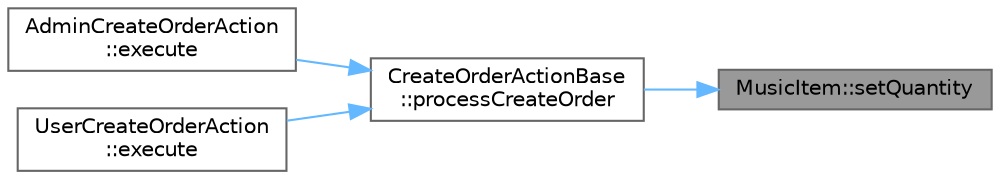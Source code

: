 digraph "MusicItem::setQuantity"
{
 // LATEX_PDF_SIZE
  bgcolor="transparent";
  edge [fontname=Helvetica,fontsize=10,labelfontname=Helvetica,labelfontsize=10];
  node [fontname=Helvetica,fontsize=10,shape=box,height=0.2,width=0.4];
  rankdir="RL";
  Node1 [id="Node000001",label="MusicItem::setQuantity",height=0.2,width=0.4,color="gray40", fillcolor="grey60", style="filled", fontcolor="black",tooltip="Cập nhật số lượng mặt hàng có sẵn trong kho."];
  Node1 -> Node2 [id="edge1_Node000001_Node000002",dir="back",color="steelblue1",style="solid",tooltip=" "];
  Node2 [id="Node000002",label="CreateOrderActionBase\l::processCreateOrder",height=0.2,width=0.4,color="grey40", fillcolor="white", style="filled",URL="$class_create_order_action_base.html#a6550ade5c4ef4620b70e46e31ee7cb24",tooltip="Phương thức xử lý việc tạo đơn hàng cho một khách hàng cụ thể."];
  Node2 -> Node3 [id="edge2_Node000002_Node000003",dir="back",color="steelblue1",style="solid",tooltip=" "];
  Node3 [id="Node000003",label="AdminCreateOrderAction\l::execute",height=0.2,width=0.4,color="grey40", fillcolor="white", style="filled",URL="$class_admin_create_order_action.html#a18315096a71acac2ca2f042ca71b7c12",tooltip="Thực thi hành động tạo đơn hàng mới. Ghi đè phương thức execute từ giao diện IMenuAction."];
  Node2 -> Node4 [id="edge3_Node000002_Node000004",dir="back",color="steelblue1",style="solid",tooltip=" "];
  Node4 [id="Node000004",label="UserCreateOrderAction\l::execute",height=0.2,width=0.4,color="grey40", fillcolor="white", style="filled",URL="$class_user_create_order_action.html#a97e9674fca14af2f2cd99444006e1f49",tooltip="Thực thi hành động tạo đơn hàng mới. Ghi đè phương thức execute từ giao diện IMenuAction."];
}
